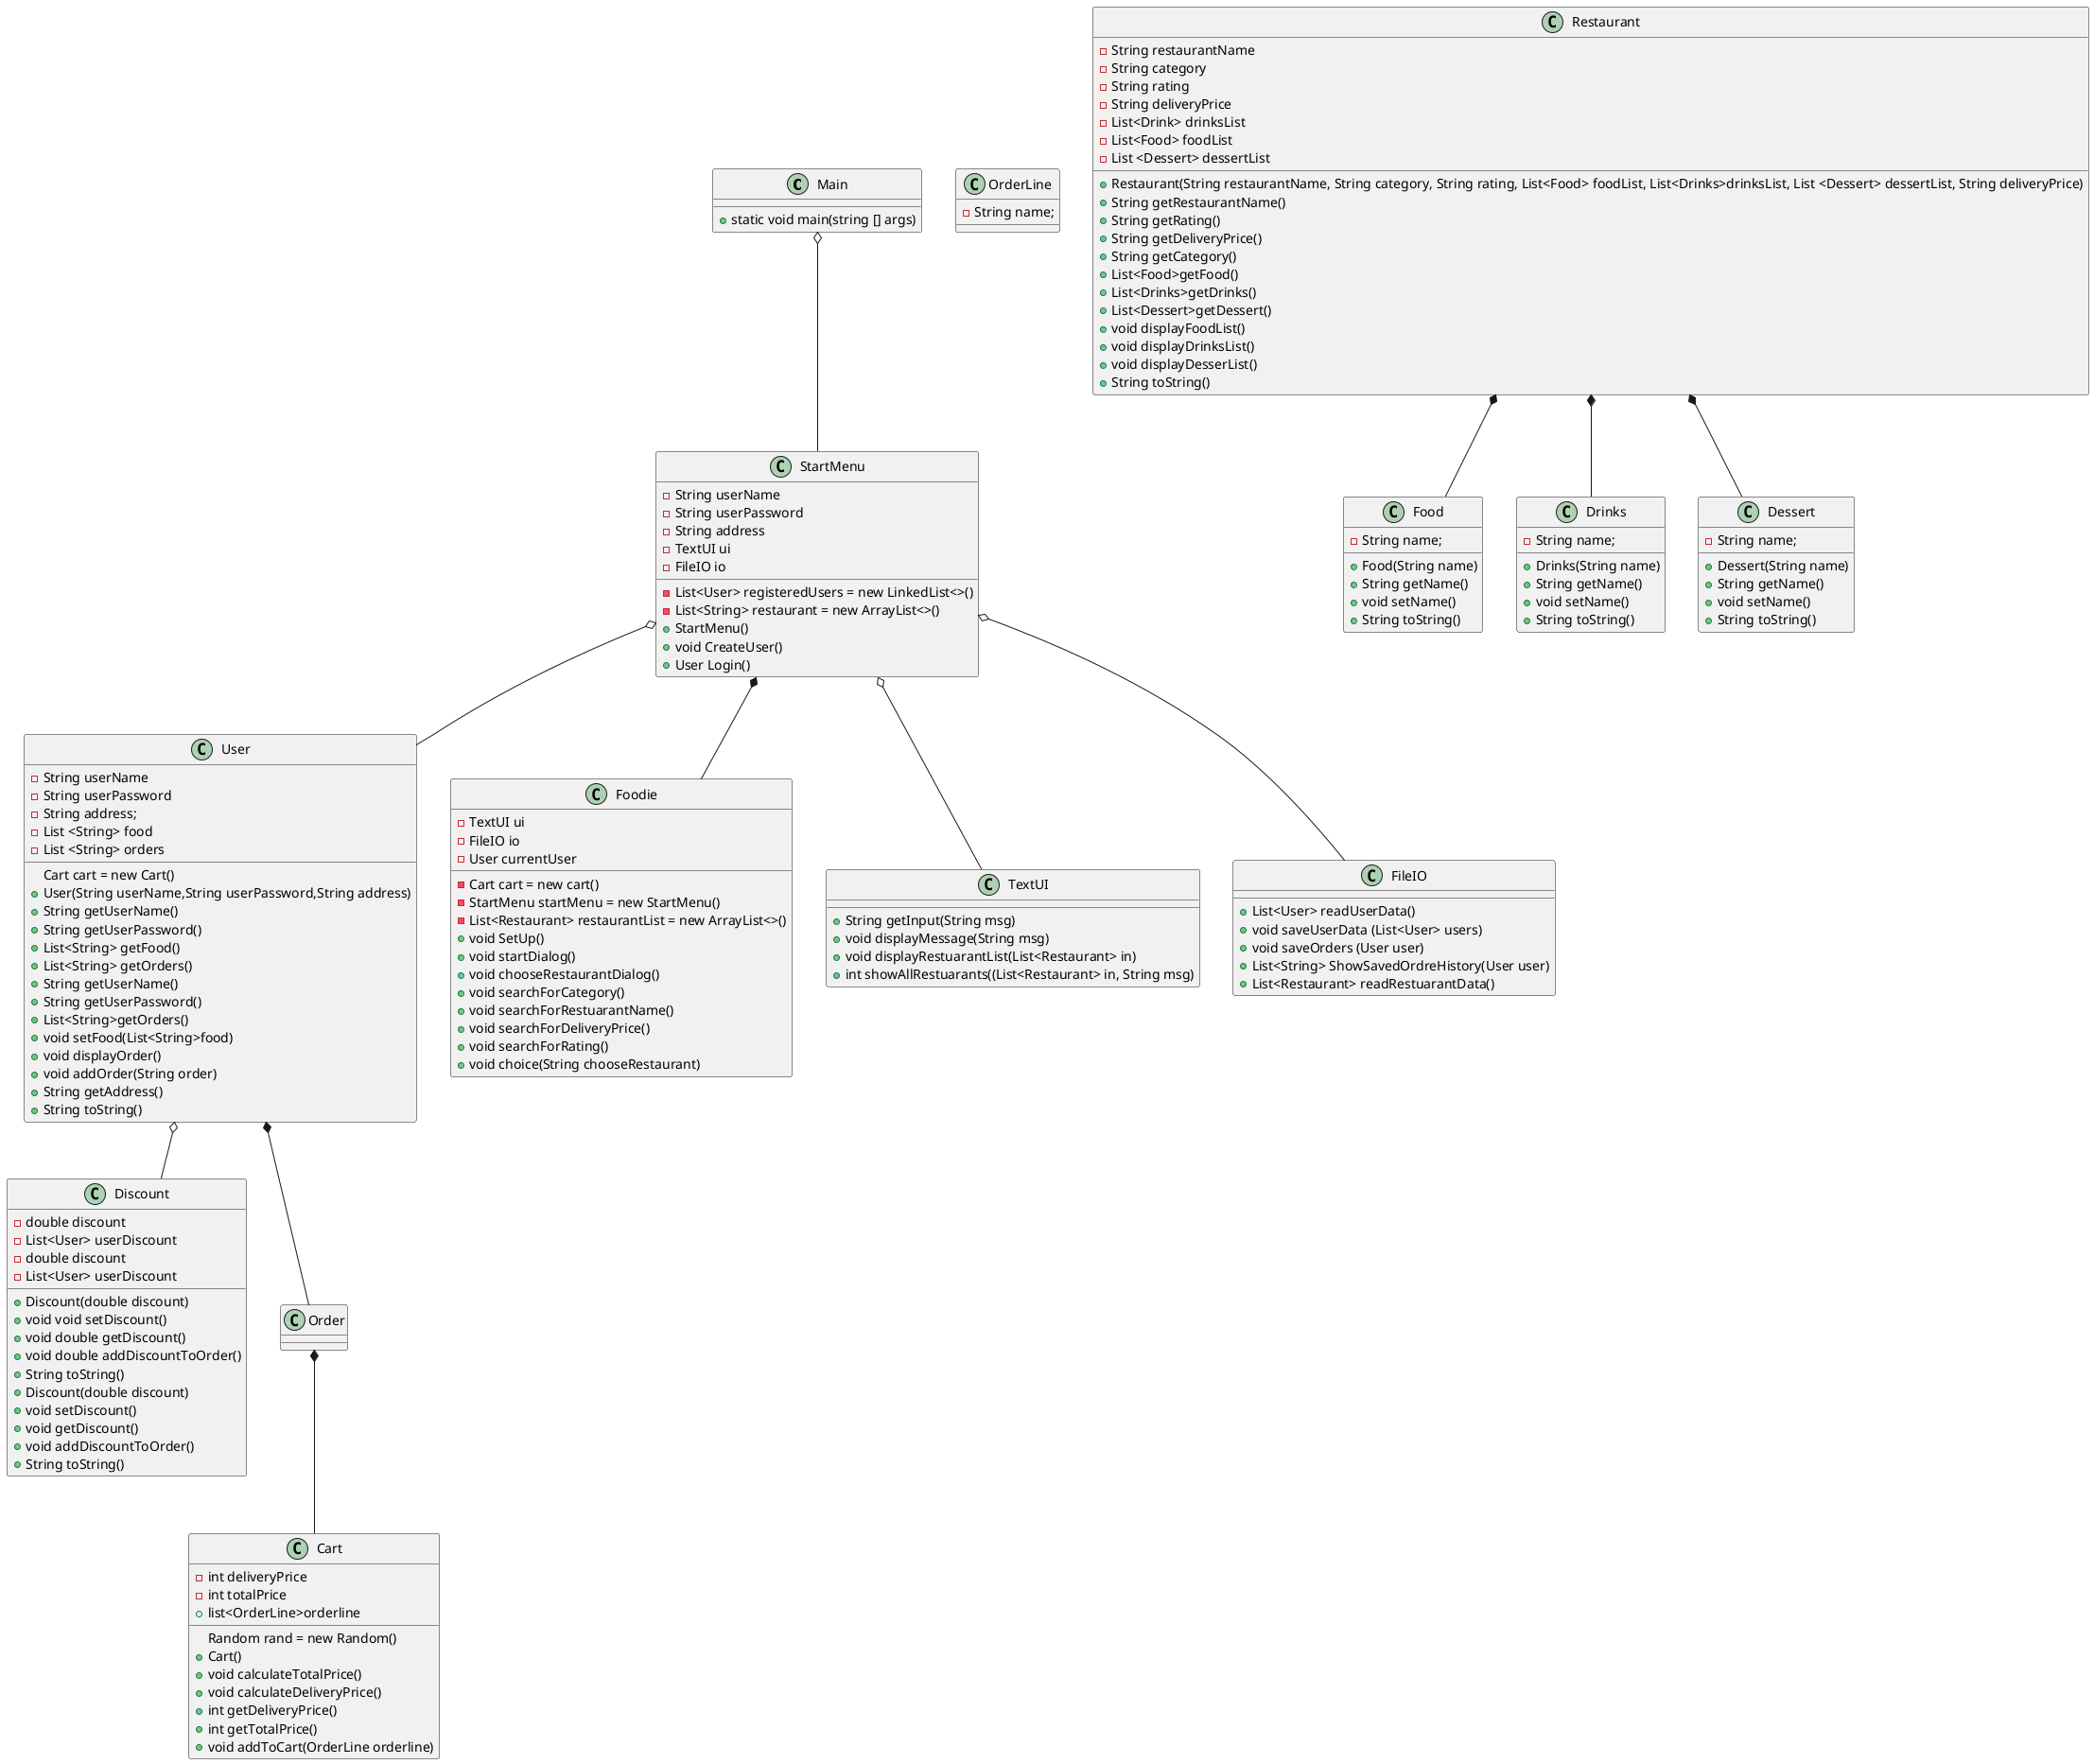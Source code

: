 @startuml
'https://plantuml.com/object-diagram

class Main{
+ static void main(string [] args)
}

class StartMenu{
- String userName
- String userPassword
- String address
- List<User> registeredUsers = new LinkedList<>()
- List<String> restaurant = new ArrayList<>()
- TextUI ui
- FileIO io
+ StartMenu()
+ void CreateUser()
+ User Login()
}

class User{
- String userName
- String userPassword
- String address;
- List <String> food
- List <String> orders
  Cart cart = new Cart()
+ User(String userName,String userPassword,String address)
+ String getUserName()
+ String getUserPassword()
+ List<String> getFood()
+ List<String> getOrders()
+ String getUserName()
+ String getUserPassword()
+ List<String>getOrders()
+ void setFood(List<String>food)
+ void displayOrder()
+ void addOrder(String order)
+ String getAddress()
+ String toString()

}

class OrderLine{
- String name;
}

class Discount{
- double discount
- List<User> userDiscount
+ Discount(double discount)
+ void void setDiscount()
+ void double getDiscount()
+ void double addDiscountToOrder()
+ String toString()
}

class Cart{
Random rand = new Random()
- int deliveryPrice
- int totalPrice
+ list<OrderLine>orderline
+ Cart()
+ void calculateTotalPrice()
+ void calculateDeliveryPrice()
+ int getDeliveryPrice()
+ int getTotalPrice()
+ void addToCart(OrderLine orderline)
}

 class Restaurant{
- String restaurantName
- String category
- String rating
- String deliveryPrice
- List<Drink> drinksList
- List<Food> foodList
- List <Dessert> dessertList
+ Restaurant(String restaurantName, String category, String rating, List<Food> foodList, List<Drinks>drinksList, List <Dessert> dessertList, String deliveryPrice)
+ String getRestaurantName()
+ String getRating()
+ String getDeliveryPrice()
+ String getCategory()
+ List<Food>getFood()
+ List<Drinks>getDrinks()
+ List<Dessert>getDessert()
+ void displayFoodList()
+ void displayDrinksList()
+ void displayDesserList()
+ String toString()
}

class Foodie{
- TextUI ui
- FileIO io
- Cart cart = new cart()
- StartMenu startMenu = new StartMenu()
- User currentUser
- List<Restaurant> restaurantList = new ArrayList<>()
+ void SetUp()
+ void startDialog()
+ void chooseRestaurantDialog()
+ void searchForCategory()
+ void searchForRestuarantName()
+ void searchForDeliveryPrice()
+ void searchForRating()
+ void choice(String chooseRestaurant)
}

class Food{
- String name;
+ Food(String name)
+ String getName()
+ void setName()
+ String toString()
}

class Drinks{
- String name;
+ Drinks(String name)
+ String getName()
+ void setName()
+ String toString()
}

class Dessert{
- String name;
+ Dessert(String name)
+ String getName()
+ void setName()
+ String toString()
}

class Discount{
- double discount
- List<User> userDiscount
+ Discount(double discount)
+ void setDiscount()
+ void getDiscount()
+ void addDiscountToOrder()
+ String toString()
}

class TextUI{
+ String getInput(String msg)
+ void displayMessage(String msg)
+ void displayRestuarantList(List<Restaurant> in)
+ int showAllRestuarants((List<Restaurant> in, String msg)
}

class FileIO{
+ List<User> readUserData()
+ void saveUserData (List<User> users)
+ void saveOrders (User user)
+ List<String> ShowSavedOrdreHistory(User user)
+ List<Restaurant> readRestuarantData()
}


Main o-- StartMenu

StartMenu o-- TextUI
StartMenu o-- FileIO
StartMenu o-- User

User *-- Order
User o-- Discount

StartMenu *-- Foodie

Order *-- Cart

Restaurant *-- Food
Restaurant *-- Drinks
Restaurant *-- Dessert



@enduml

